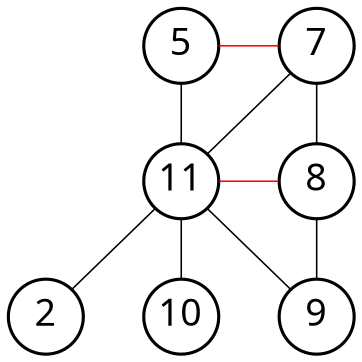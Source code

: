 graph {
	graph [nodesep=.4,ranksep=.4,splines=line,bgcolor="transparent"]
	edge [penwidth=.75,fontname="Source Code Pro,Ubuntu Mono",fontsize=18]
	node [shape=circle,style=filled,fillcolor="#ffffff",fontname="Source Code Pro,Ubuntu Mono",penwidth=1.5,width=0.5,margin=0,fontsize=18]

	5 -- 11
	7 -- {11 8}
	11 -- {2 9 10}
	8 -- 9
	5 -- 7 [color="#ff0000",constraint="false"]
	8 -- 11 [color="#ff0000",constraint="false"]
}
